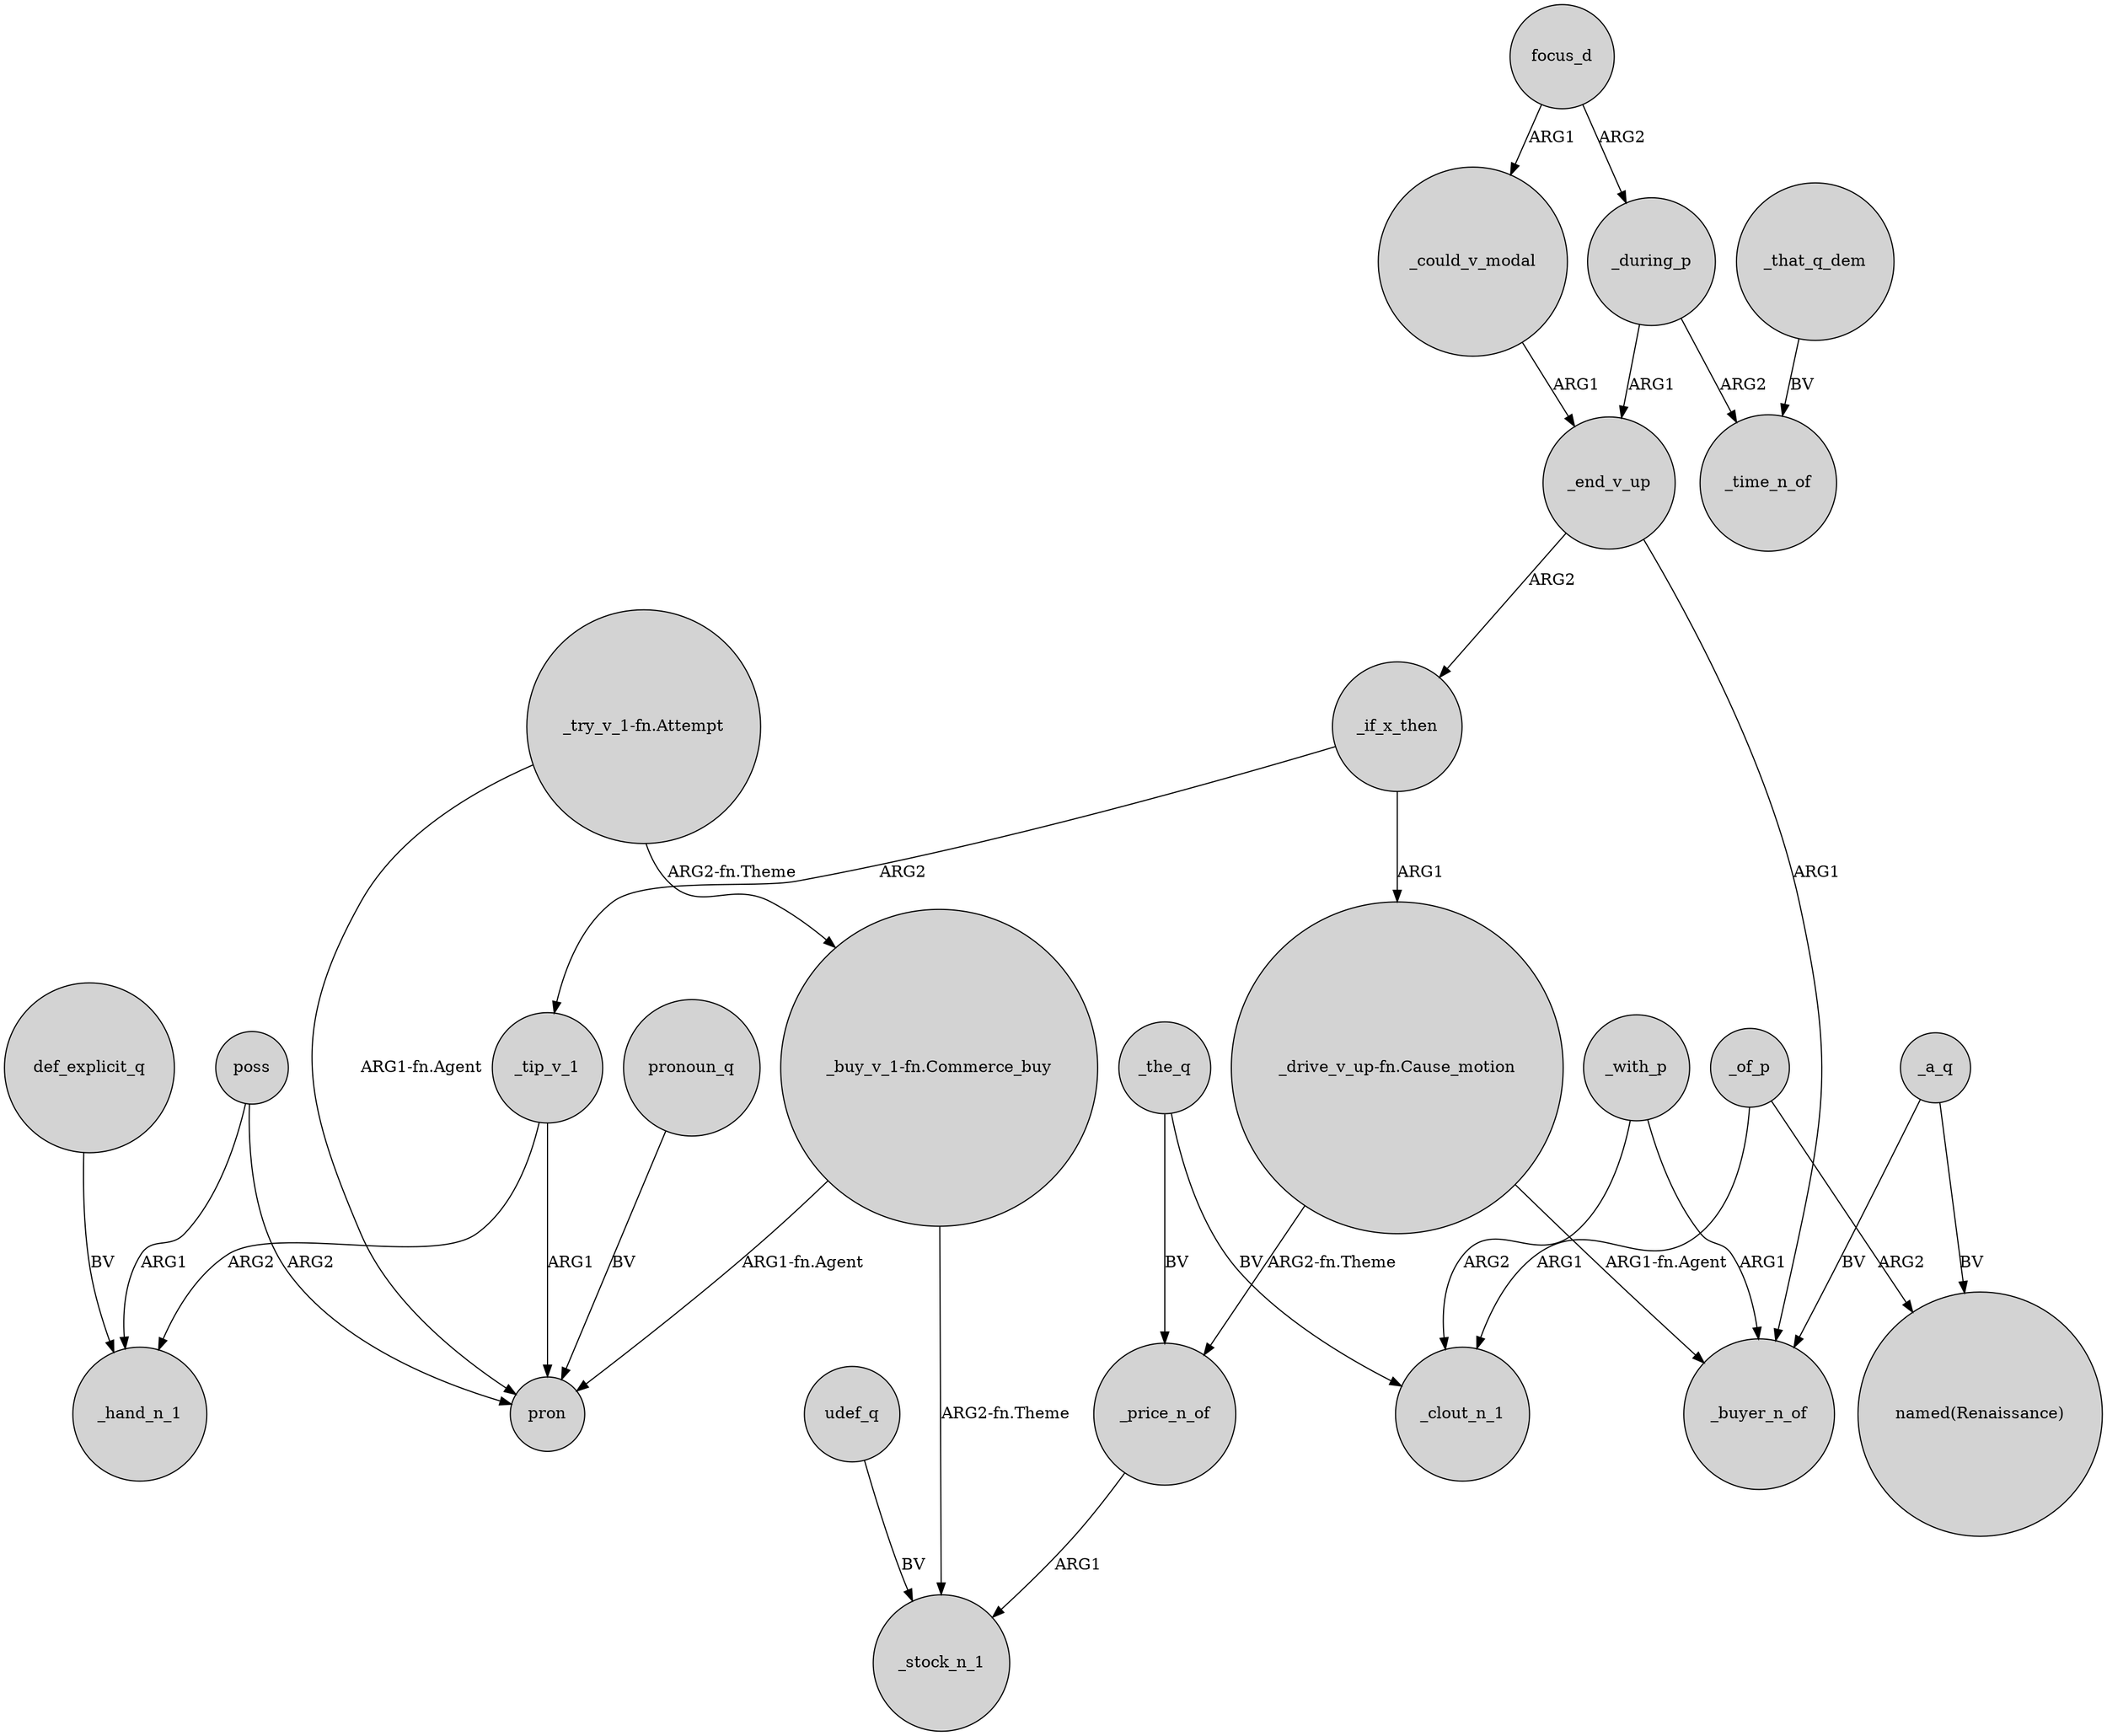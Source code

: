 digraph {
	node [shape=circle style=filled]
	_could_v_modal -> _end_v_up [label=ARG1]
	focus_d -> _during_p [label=ARG2]
	_the_q -> _clout_n_1 [label=BV]
	_that_q_dem -> _time_n_of [label=BV]
	_end_v_up -> _if_x_then [label=ARG2]
	poss -> pron [label=ARG2]
	"_drive_v_up-fn.Cause_motion" -> _price_n_of [label="ARG2-fn.Theme"]
	_with_p -> _buyer_n_of [label=ARG1]
	_a_q -> "named(Renaissance)" [label=BV]
	_if_x_then -> "_drive_v_up-fn.Cause_motion" [label=ARG1]
	"_buy_v_1-fn.Commerce_buy" -> pron [label="ARG1-fn.Agent"]
	focus_d -> _could_v_modal [label=ARG1]
	_the_q -> _price_n_of [label=BV]
	_during_p -> _time_n_of [label=ARG2]
	_a_q -> _buyer_n_of [label=BV]
	"_try_v_1-fn.Attempt" -> "_buy_v_1-fn.Commerce_buy" [label="ARG2-fn.Theme"]
	pronoun_q -> pron [label=BV]
	def_explicit_q -> _hand_n_1 [label=BV]
	_end_v_up -> _buyer_n_of [label=ARG1]
	udef_q -> _stock_n_1 [label=BV]
	_with_p -> _clout_n_1 [label=ARG2]
	_if_x_then -> _tip_v_1 [label=ARG2]
	_tip_v_1 -> pron [label=ARG1]
	poss -> _hand_n_1 [label=ARG1]
	_price_n_of -> _stock_n_1 [label=ARG1]
	"_try_v_1-fn.Attempt" -> pron [label="ARG1-fn.Agent"]
	"_drive_v_up-fn.Cause_motion" -> _buyer_n_of [label="ARG1-fn.Agent"]
	_tip_v_1 -> _hand_n_1 [label=ARG2]
	_of_p -> "named(Renaissance)" [label=ARG2]
	_of_p -> _clout_n_1 [label=ARG1]
	"_buy_v_1-fn.Commerce_buy" -> _stock_n_1 [label="ARG2-fn.Theme"]
	_during_p -> _end_v_up [label=ARG1]
}
